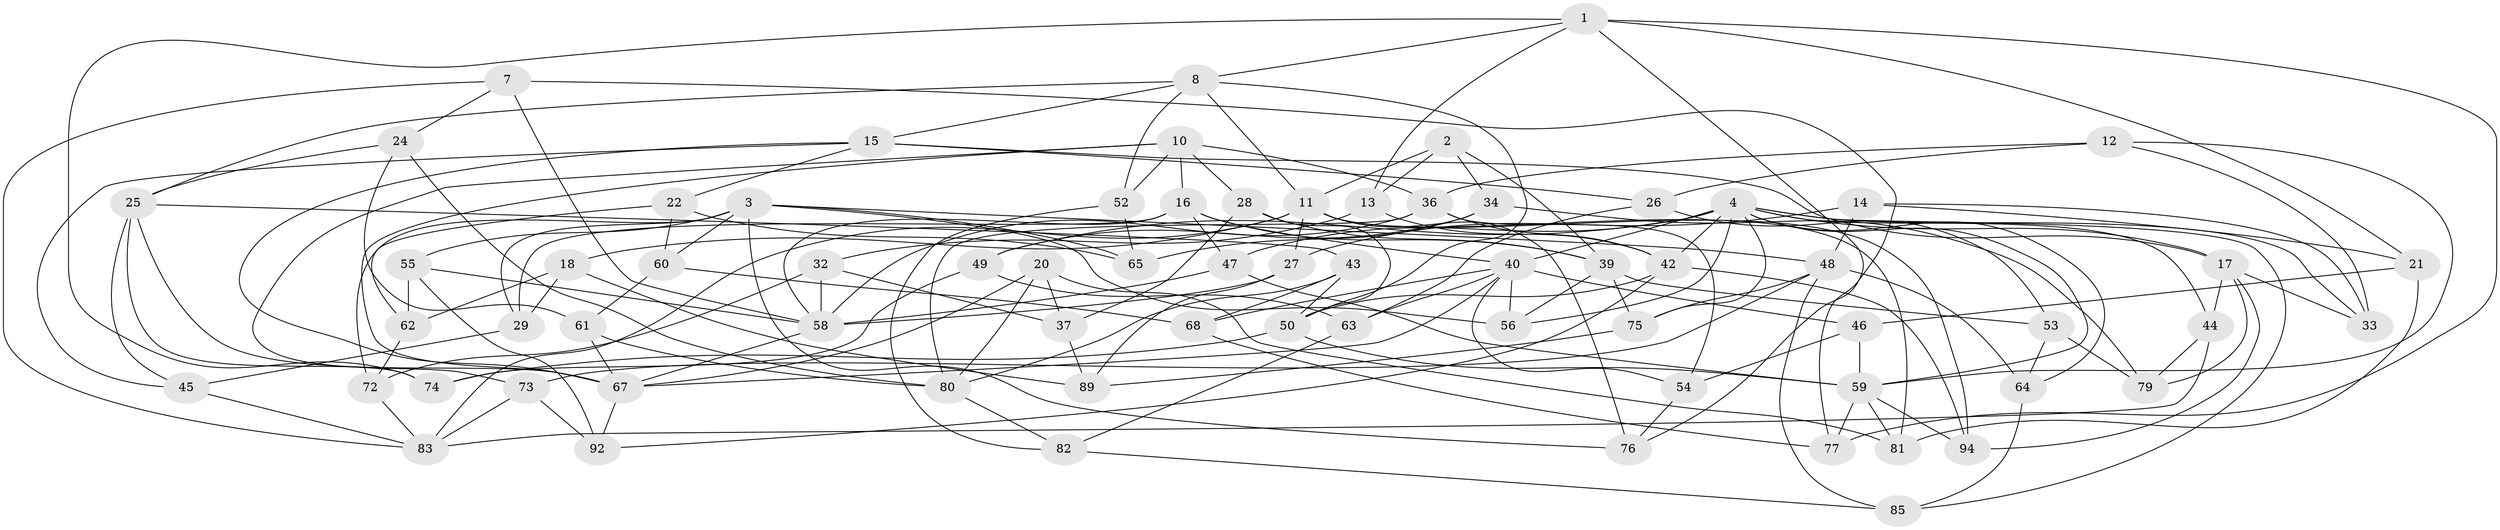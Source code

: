 // original degree distribution, {4: 1.0}
// Generated by graph-tools (version 1.1) at 2025/21/03/04/25 18:21:01]
// undirected, 70 vertices, 170 edges
graph export_dot {
graph [start="1"]
  node [color=gray90,style=filled];
  1 [super="+41"];
  2;
  3 [super="+93+38"];
  4 [super="+5+9"];
  7;
  8 [super="+23"];
  10 [super="+97"];
  11 [super="+19"];
  12;
  13;
  14;
  15 [super="+70"];
  16 [super="+66"];
  17 [super="+51"];
  18;
  20;
  21;
  22;
  24;
  25 [super="+31"];
  26;
  27;
  28;
  29;
  32;
  33;
  34;
  36 [super="+87"];
  37;
  39 [super="+90"];
  40 [super="+100+57"];
  42 [super="+69"];
  43;
  44;
  45;
  46;
  47;
  48 [super="+84"];
  49;
  50 [super="+95"];
  52;
  53;
  54;
  55;
  56;
  58 [super="+71"];
  59 [super="+86+78"];
  60;
  61;
  62;
  63;
  64;
  65;
  67 [super="+91+98"];
  68;
  72;
  73;
  74;
  75;
  76;
  77;
  79;
  80 [super="+96"];
  81;
  82;
  83 [super="+88"];
  85;
  89;
  92;
  94;
  1 -- 13;
  1 -- 74;
  1 -- 77;
  1 -- 76;
  1 -- 21;
  1 -- 8;
  2 -- 11;
  2 -- 13;
  2 -- 34;
  2 -- 39;
  3 -- 60;
  3 -- 65;
  3 -- 48;
  3 -- 76;
  3 -- 55;
  3 -- 72;
  3 -- 56;
  3 -- 29;
  4 -- 44;
  4 -- 47;
  4 -- 17;
  4 -- 49;
  4 -- 85;
  4 -- 56;
  4 -- 59;
  4 -- 40;
  4 -- 64;
  4 -- 33;
  4 -- 75;
  4 -- 42;
  7 -- 77;
  7 -- 24;
  7 -- 83;
  7 -- 58;
  8 -- 52;
  8 -- 15;
  8 -- 50;
  8 -- 11;
  8 -- 25;
  10 -- 73;
  10 -- 28;
  10 -- 52;
  10 -- 67;
  10 -- 36;
  10 -- 16;
  11 -- 83;
  11 -- 94;
  11 -- 81;
  11 -- 18;
  11 -- 27;
  11 -- 76;
  12 -- 36;
  12 -- 33;
  12 -- 26;
  12 -- 59;
  13 -- 42;
  13 -- 32;
  14 -- 33;
  14 -- 21;
  14 -- 27;
  14 -- 48;
  15 -- 26;
  15 -- 45;
  15 -- 22;
  15 -- 67;
  15 -- 17;
  16 -- 47;
  16 -- 58;
  16 -- 40;
  16 -- 29;
  16 -- 39;
  17 -- 79;
  17 -- 33;
  17 -- 44;
  17 -- 94;
  18 -- 89;
  18 -- 29;
  18 -- 62;
  20 -- 37;
  20 -- 81;
  20 -- 80;
  20 -- 67;
  21 -- 46;
  21 -- 81;
  22 -- 60;
  22 -- 62;
  22 -- 65;
  24 -- 61;
  24 -- 80;
  24 -- 25;
  25 -- 43;
  25 -- 67;
  25 -- 74;
  25 -- 45;
  26 -- 53;
  26 -- 63;
  27 -- 89;
  27 -- 58;
  28 -- 37;
  28 -- 50;
  28 -- 39;
  29 -- 45;
  32 -- 72;
  32 -- 37;
  32 -- 58;
  34 -- 79;
  34 -- 49;
  34 -- 65;
  36 -- 54;
  36 -- 58;
  36 -- 42;
  36 -- 80;
  37 -- 89;
  39 -- 75;
  39 -- 53;
  39 -- 56;
  40 -- 46;
  40 -- 63;
  40 -- 56;
  40 -- 67;
  40 -- 68;
  40 -- 54;
  42 -- 92;
  42 -- 50;
  42 -- 94;
  43 -- 68;
  43 -- 80;
  43 -- 50;
  44 -- 79;
  44 -- 83;
  45 -- 83;
  46 -- 54;
  46 -- 59;
  47 -- 59;
  47 -- 58;
  48 -- 73;
  48 -- 85;
  48 -- 64;
  48 -- 75;
  49 -- 74;
  49 -- 63;
  50 -- 59;
  50 -- 74;
  52 -- 82;
  52 -- 65;
  53 -- 64;
  53 -- 79;
  54 -- 76;
  55 -- 62;
  55 -- 92;
  55 -- 58;
  58 -- 67;
  59 -- 77;
  59 -- 81;
  59 -- 94;
  60 -- 61;
  60 -- 68;
  61 -- 80;
  61 -- 67;
  62 -- 72;
  63 -- 82;
  64 -- 85;
  67 -- 92;
  68 -- 77;
  72 -- 83;
  73 -- 92;
  73 -- 83;
  75 -- 89;
  80 -- 82;
  82 -- 85;
}
